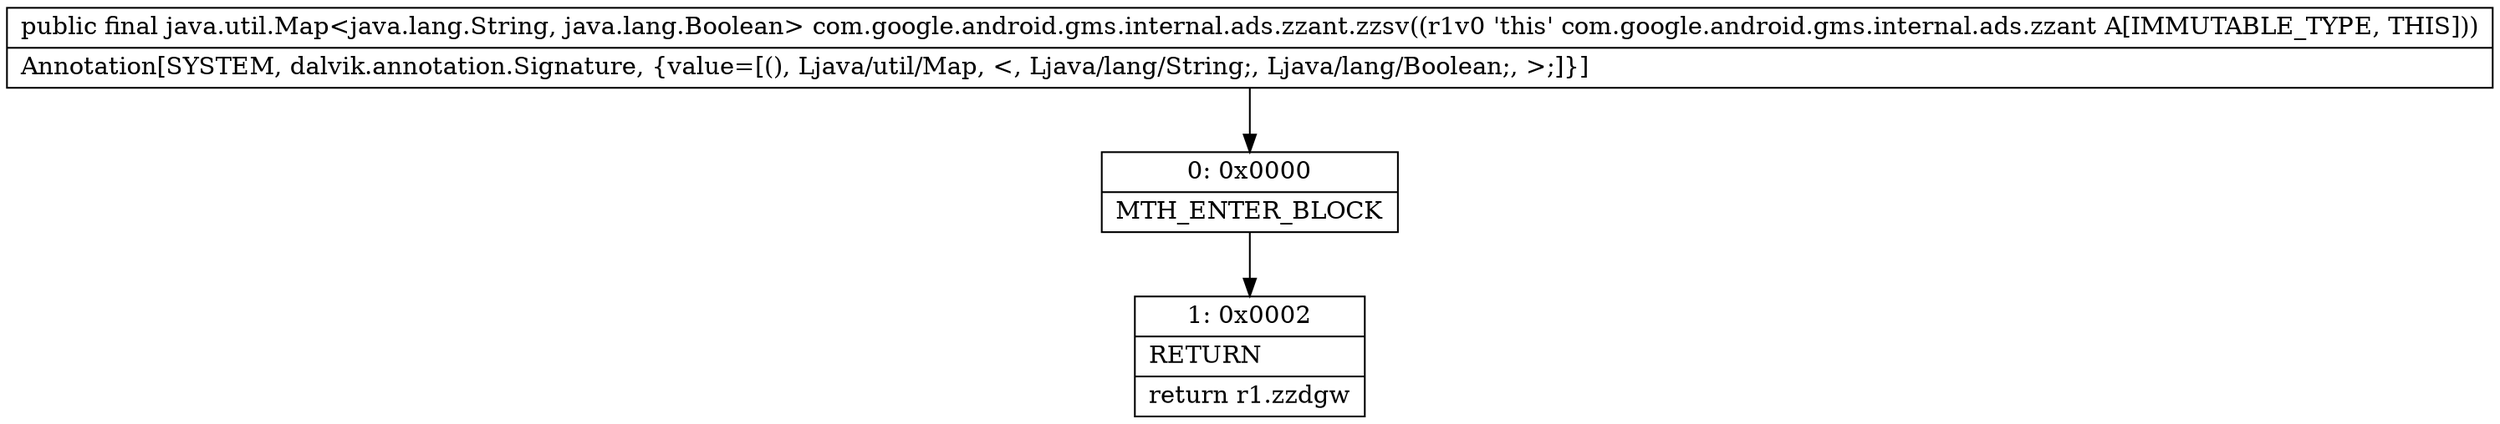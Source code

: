 digraph "CFG forcom.google.android.gms.internal.ads.zzant.zzsv()Ljava\/util\/Map;" {
Node_0 [shape=record,label="{0\:\ 0x0000|MTH_ENTER_BLOCK\l}"];
Node_1 [shape=record,label="{1\:\ 0x0002|RETURN\l|return r1.zzdgw\l}"];
MethodNode[shape=record,label="{public final java.util.Map\<java.lang.String, java.lang.Boolean\> com.google.android.gms.internal.ads.zzant.zzsv((r1v0 'this' com.google.android.gms.internal.ads.zzant A[IMMUTABLE_TYPE, THIS]))  | Annotation[SYSTEM, dalvik.annotation.Signature, \{value=[(), Ljava\/util\/Map, \<, Ljava\/lang\/String;, Ljava\/lang\/Boolean;, \>;]\}]\l}"];
MethodNode -> Node_0;
Node_0 -> Node_1;
}

